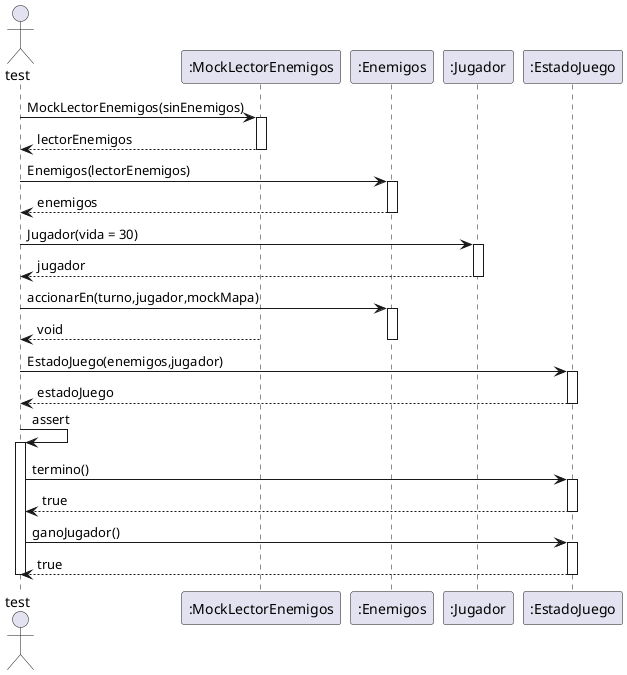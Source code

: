 @startuml

Actor test as sis


participant ":MockLectorEnemigos" as mock
participant ":Enemigos" as enemies
participant ":Jugador" as mockJ
participant ":EstadoJuego" as state

sis-> mock: MockLectorEnemigos(sinEnemigos)
activate mock
mock --> sis : lectorEnemigos
deactivate mock

sis-> enemies: Enemigos(lectorEnemigos)
activate enemies
enemies --> sis : enemigos
deactivate enemies

sis-> mockJ: Jugador(vida = 30)
activate mockJ
mockJ --> sis : jugador
deactivate mockJ



sis-> enemies: accionarEn(turno,jugador,mockMapa)
activate enemies
mock --> sis : void
deactivate enemies

sis-> state: EstadoJuego(enemigos,jugador)
activate state
state --> sis : estadoJuego
deactivate state

sis->sis: assert
activate sis


sis-> state: termino()
activate state
state --> sis : true
deactivate state

sis-> state: ganoJugador()
activate state
state --> sis : true
deactivate state

deactivate sis




@enduml
